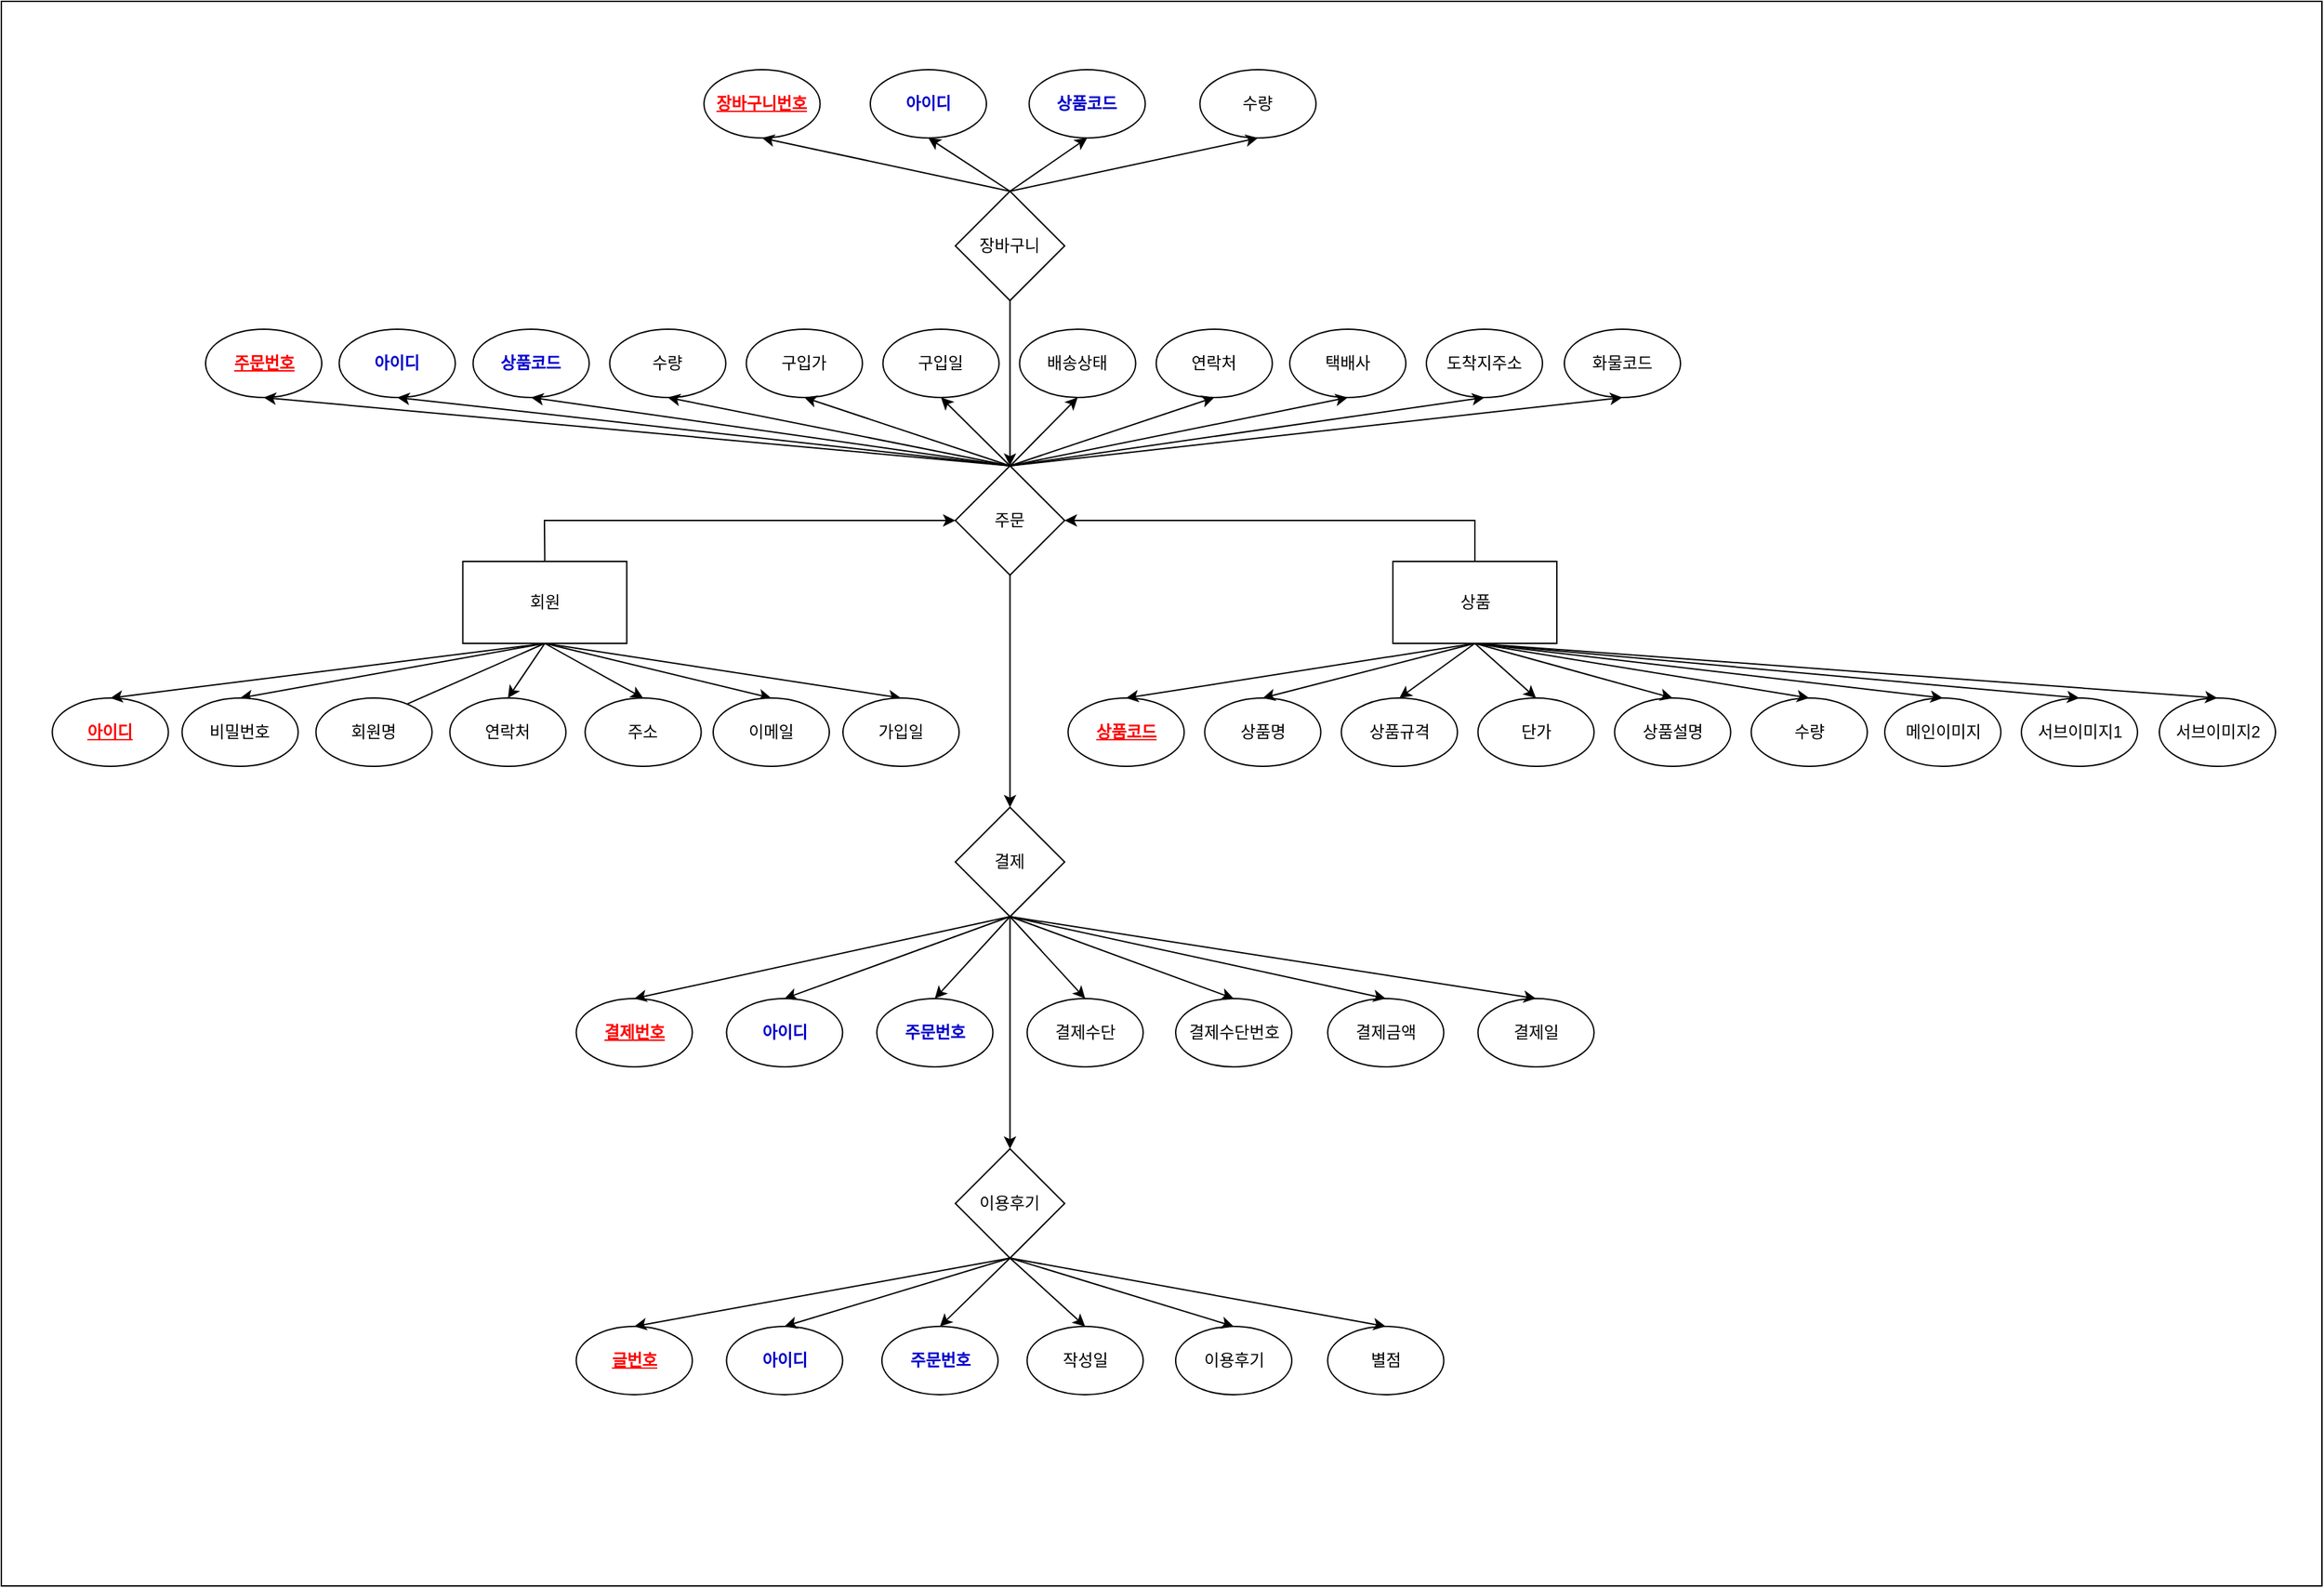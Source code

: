 <mxfile version="21.2.1" type="device">
  <diagram id="R2lEEEUBdFMjLlhIrx00" name="Page-1">
    <mxGraphModel dx="4972" dy="2070" grid="1" gridSize="10" guides="1" tooltips="1" connect="1" arrows="1" fold="1" page="1" pageScale="1" pageWidth="827" pageHeight="1169" math="0" shadow="0" extFonts="Permanent Marker^https://fonts.googleapis.com/css?family=Permanent+Marker">
      <root>
        <mxCell id="0" />
        <mxCell id="1" parent="0" />
        <mxCell id="iOWlkPq021gYp3NVPlS9-67" value="" style="rounded=0;whiteSpace=wrap;html=1;" parent="1" vertex="1">
          <mxGeometry x="-400" y="1100" width="1698.5" height="1160" as="geometry" />
        </mxCell>
        <mxCell id="XphJCOflSkRBKjnm-n3k-27" value="주문" style="rhombus;whiteSpace=wrap;html=1;" parent="1" vertex="1">
          <mxGeometry x="298.25" y="1440" width="80" height="80" as="geometry" />
        </mxCell>
        <mxCell id="XphJCOflSkRBKjnm-n3k-28" value="회원" style="rounded=0;whiteSpace=wrap;html=1;" parent="1" vertex="1">
          <mxGeometry x="-62.25" y="1510" width="120" height="60" as="geometry" />
        </mxCell>
        <mxCell id="XphJCOflSkRBKjnm-n3k-29" value="상품" style="rounded=0;whiteSpace=wrap;html=1;" parent="1" vertex="1">
          <mxGeometry x="618.5" y="1510" width="120" height="60" as="geometry" />
        </mxCell>
        <mxCell id="XphJCOflSkRBKjnm-n3k-30" value="" style="endArrow=classic;html=1;rounded=0;exitX=0.5;exitY=0;exitDx=0;exitDy=0;entryX=0;entryY=0.5;entryDx=0;entryDy=0;" parent="1" source="XphJCOflSkRBKjnm-n3k-28" target="XphJCOflSkRBKjnm-n3k-27" edge="1">
          <mxGeometry width="50" height="50" relative="1" as="geometry">
            <mxPoint x="313.25" y="1720" as="sourcePoint" />
            <mxPoint x="363.25" y="1670" as="targetPoint" />
            <Array as="points">
              <mxPoint x="-2.5" y="1480" />
            </Array>
          </mxGeometry>
        </mxCell>
        <mxCell id="XphJCOflSkRBKjnm-n3k-33" value="" style="endArrow=classic;html=1;rounded=0;exitX=0.5;exitY=0;exitDx=0;exitDy=0;" parent="1" source="XphJCOflSkRBKjnm-n3k-29" target="XphJCOflSkRBKjnm-n3k-27" edge="1">
          <mxGeometry width="50" height="50" relative="1" as="geometry">
            <mxPoint x="313.25" y="1720" as="sourcePoint" />
            <mxPoint x="363.25" y="1670" as="targetPoint" />
            <Array as="points">
              <mxPoint x="678.5" y="1480" />
            </Array>
          </mxGeometry>
        </mxCell>
        <mxCell id="XphJCOflSkRBKjnm-n3k-34" value="아이디" style="ellipse;whiteSpace=wrap;html=1;fontColor=#FF0000;fontStyle=5" parent="1" vertex="1">
          <mxGeometry x="-362.75" y="1610" width="85" height="50" as="geometry" />
        </mxCell>
        <mxCell id="XphJCOflSkRBKjnm-n3k-37" value="연락처" style="ellipse;whiteSpace=wrap;html=1;" parent="1" vertex="1">
          <mxGeometry x="-71.75" y="1610" width="85" height="50" as="geometry" />
        </mxCell>
        <mxCell id="XphJCOflSkRBKjnm-n3k-38" value="주소" style="ellipse;whiteSpace=wrap;html=1;" parent="1" vertex="1">
          <mxGeometry x="27.25" y="1610" width="85" height="50" as="geometry" />
        </mxCell>
        <mxCell id="XphJCOflSkRBKjnm-n3k-39" value="" style="endArrow=classic;html=1;rounded=0;exitX=0.5;exitY=1;exitDx=0;exitDy=0;entryX=0.5;entryY=0;entryDx=0;entryDy=0;" parent="1" source="XphJCOflSkRBKjnm-n3k-28" target="XphJCOflSkRBKjnm-n3k-34" edge="1">
          <mxGeometry width="50" height="50" relative="1" as="geometry">
            <mxPoint x="138.25" y="1720" as="sourcePoint" />
            <mxPoint x="188.25" y="1670" as="targetPoint" />
          </mxGeometry>
        </mxCell>
        <mxCell id="XphJCOflSkRBKjnm-n3k-40" value="" style="endArrow=classic;html=1;rounded=0;exitX=0.5;exitY=1;exitDx=0;exitDy=0;entryX=0.5;entryY=0;entryDx=0;entryDy=0;" parent="1" source="XphJCOflSkRBKjnm-n3k-28" target="XphJCOflSkRBKjnm-n3k-35" edge="1">
          <mxGeometry width="50" height="50" relative="1" as="geometry">
            <mxPoint x="138.25" y="1720" as="sourcePoint" />
            <mxPoint x="188.25" y="1670" as="targetPoint" />
          </mxGeometry>
        </mxCell>
        <mxCell id="XphJCOflSkRBKjnm-n3k-41" value="" style="endArrow=classic;html=1;rounded=0;exitX=0.5;exitY=1;exitDx=0;exitDy=0;entryX=0.5;entryY=0;entryDx=0;entryDy=0;" parent="1" source="XphJCOflSkRBKjnm-n3k-28" edge="1">
          <mxGeometry width="50" height="50" relative="1" as="geometry">
            <mxPoint x="138.25" y="1720" as="sourcePoint" />
            <mxPoint x="-115.75" y="1620" as="targetPoint" />
          </mxGeometry>
        </mxCell>
        <mxCell id="XphJCOflSkRBKjnm-n3k-42" value="" style="endArrow=classic;html=1;rounded=0;exitX=0.5;exitY=1;exitDx=0;exitDy=0;entryX=0.5;entryY=0;entryDx=0;entryDy=0;" parent="1" source="XphJCOflSkRBKjnm-n3k-28" target="XphJCOflSkRBKjnm-n3k-37" edge="1">
          <mxGeometry width="50" height="50" relative="1" as="geometry">
            <mxPoint x="138.25" y="1720" as="sourcePoint" />
            <mxPoint x="188.25" y="1670" as="targetPoint" />
          </mxGeometry>
        </mxCell>
        <mxCell id="XphJCOflSkRBKjnm-n3k-43" value="" style="endArrow=classic;html=1;rounded=0;exitX=0.5;exitY=1;exitDx=0;exitDy=0;entryX=0.5;entryY=0;entryDx=0;entryDy=0;" parent="1" source="XphJCOflSkRBKjnm-n3k-28" target="XphJCOflSkRBKjnm-n3k-38" edge="1">
          <mxGeometry width="50" height="50" relative="1" as="geometry">
            <mxPoint x="138.25" y="1720" as="sourcePoint" />
            <mxPoint x="188.25" y="1670" as="targetPoint" />
          </mxGeometry>
        </mxCell>
        <mxCell id="XphJCOflSkRBKjnm-n3k-35" value="비밀번호" style="ellipse;whiteSpace=wrap;html=1;" parent="1" vertex="1">
          <mxGeometry x="-267.75" y="1610" width="85" height="50" as="geometry" />
        </mxCell>
        <mxCell id="XphJCOflSkRBKjnm-n3k-44" value="상품규격" style="ellipse;whiteSpace=wrap;html=1;" parent="1" vertex="1">
          <mxGeometry x="580.75" y="1610" width="85" height="50" as="geometry" />
        </mxCell>
        <mxCell id="XphJCOflSkRBKjnm-n3k-45" value="단가" style="ellipse;whiteSpace=wrap;html=1;" parent="1" vertex="1">
          <mxGeometry x="680.75" y="1610" width="85" height="50" as="geometry" />
        </mxCell>
        <mxCell id="XphJCOflSkRBKjnm-n3k-46" value="상품설명" style="ellipse;whiteSpace=wrap;html=1;" parent="1" vertex="1">
          <mxGeometry x="780.75" y="1610" width="85" height="50" as="geometry" />
        </mxCell>
        <mxCell id="XphJCOflSkRBKjnm-n3k-47" value="수량" style="ellipse;whiteSpace=wrap;html=1;" parent="1" vertex="1">
          <mxGeometry x="880.75" y="1610" width="85" height="50" as="geometry" />
        </mxCell>
        <mxCell id="XphJCOflSkRBKjnm-n3k-48" value="상품코드" style="ellipse;whiteSpace=wrap;html=1;fontColor=#FF0000;fontStyle=5" parent="1" vertex="1">
          <mxGeometry x="380.75" y="1610" width="85" height="50" as="geometry" />
        </mxCell>
        <mxCell id="XphJCOflSkRBKjnm-n3k-50" value="상품명" style="ellipse;whiteSpace=wrap;html=1;" parent="1" vertex="1">
          <mxGeometry x="480.75" y="1610" width="85" height="50" as="geometry" />
        </mxCell>
        <mxCell id="XphJCOflSkRBKjnm-n3k-51" value="" style="endArrow=classic;html=1;rounded=0;exitX=0.5;exitY=1;exitDx=0;exitDy=0;entryX=0.5;entryY=0;entryDx=0;entryDy=0;" parent="1" source="XphJCOflSkRBKjnm-n3k-29" target="XphJCOflSkRBKjnm-n3k-48" edge="1">
          <mxGeometry width="50" height="50" relative="1" as="geometry">
            <mxPoint x="433.25" y="1720" as="sourcePoint" />
            <mxPoint x="483.25" y="1670" as="targetPoint" />
          </mxGeometry>
        </mxCell>
        <mxCell id="XphJCOflSkRBKjnm-n3k-52" value="" style="endArrow=classic;html=1;rounded=0;exitX=0.5;exitY=1;exitDx=0;exitDy=0;entryX=0.5;entryY=0;entryDx=0;entryDy=0;" parent="1" source="XphJCOflSkRBKjnm-n3k-29" target="XphJCOflSkRBKjnm-n3k-50" edge="1">
          <mxGeometry width="50" height="50" relative="1" as="geometry">
            <mxPoint x="433.25" y="1720" as="sourcePoint" />
            <mxPoint x="483.25" y="1670" as="targetPoint" />
          </mxGeometry>
        </mxCell>
        <mxCell id="XphJCOflSkRBKjnm-n3k-53" value="" style="endArrow=classic;html=1;rounded=0;exitX=0.5;exitY=1;exitDx=0;exitDy=0;entryX=0.5;entryY=0;entryDx=0;entryDy=0;" parent="1" source="XphJCOflSkRBKjnm-n3k-29" target="XphJCOflSkRBKjnm-n3k-44" edge="1">
          <mxGeometry width="50" height="50" relative="1" as="geometry">
            <mxPoint x="433.25" y="1720" as="sourcePoint" />
            <mxPoint x="483.25" y="1670" as="targetPoint" />
          </mxGeometry>
        </mxCell>
        <mxCell id="XphJCOflSkRBKjnm-n3k-54" value="" style="endArrow=classic;html=1;rounded=0;exitX=0.5;exitY=1;exitDx=0;exitDy=0;entryX=0.5;entryY=0;entryDx=0;entryDy=0;" parent="1" source="XphJCOflSkRBKjnm-n3k-29" target="XphJCOflSkRBKjnm-n3k-45" edge="1">
          <mxGeometry width="50" height="50" relative="1" as="geometry">
            <mxPoint x="433.25" y="1720" as="sourcePoint" />
            <mxPoint x="483.25" y="1670" as="targetPoint" />
          </mxGeometry>
        </mxCell>
        <mxCell id="XphJCOflSkRBKjnm-n3k-55" value="" style="endArrow=classic;html=1;rounded=0;exitX=0.5;exitY=1;exitDx=0;exitDy=0;entryX=0.5;entryY=0;entryDx=0;entryDy=0;" parent="1" source="XphJCOflSkRBKjnm-n3k-29" target="XphJCOflSkRBKjnm-n3k-46" edge="1">
          <mxGeometry width="50" height="50" relative="1" as="geometry">
            <mxPoint x="433.25" y="1720" as="sourcePoint" />
            <mxPoint x="483.25" y="1670" as="targetPoint" />
          </mxGeometry>
        </mxCell>
        <mxCell id="XphJCOflSkRBKjnm-n3k-56" value="" style="endArrow=classic;html=1;rounded=0;exitX=0.5;exitY=1;exitDx=0;exitDy=0;entryX=0.5;entryY=0;entryDx=0;entryDy=0;" parent="1" source="XphJCOflSkRBKjnm-n3k-29" target="XphJCOflSkRBKjnm-n3k-47" edge="1">
          <mxGeometry width="50" height="50" relative="1" as="geometry">
            <mxPoint x="433.25" y="1720" as="sourcePoint" />
            <mxPoint x="483.25" y="1670" as="targetPoint" />
          </mxGeometry>
        </mxCell>
        <mxCell id="XphJCOflSkRBKjnm-n3k-111" value="" style="endArrow=classic;html=1;rounded=0;exitX=0.5;exitY=1;exitDx=0;exitDy=0;entryX=0.5;entryY=0;entryDx=0;entryDy=0;" parent="1" source="XphJCOflSkRBKjnm-n3k-27" target="XphJCOflSkRBKjnm-n3k-112" edge="1">
          <mxGeometry width="50" height="50" relative="1" as="geometry">
            <mxPoint x="391.25" y="1590" as="sourcePoint" />
            <mxPoint x="338.25" y="1790" as="targetPoint" />
          </mxGeometry>
        </mxCell>
        <mxCell id="XphJCOflSkRBKjnm-n3k-112" value="결제" style="rhombus;whiteSpace=wrap;html=1;" parent="1" vertex="1">
          <mxGeometry x="298.25" y="1690" width="80" height="80" as="geometry" />
        </mxCell>
        <mxCell id="XphJCOflSkRBKjnm-n3k-113" value="결제번호" style="ellipse;whiteSpace=wrap;html=1;fontColor=#FF0000;fontStyle=5" parent="1" vertex="1">
          <mxGeometry x="20.75" y="1830" width="85" height="50" as="geometry" />
        </mxCell>
        <mxCell id="XphJCOflSkRBKjnm-n3k-114" value="아이디" style="ellipse;whiteSpace=wrap;html=1;fontColor=#0000CC;fontStyle=1" parent="1" vertex="1">
          <mxGeometry x="130.75" y="1830" width="85" height="50" as="geometry" />
        </mxCell>
        <mxCell id="XphJCOflSkRBKjnm-n3k-115" value="주문번호" style="ellipse;whiteSpace=wrap;html=1;fontColor=#0000CC;fontStyle=1" parent="1" vertex="1">
          <mxGeometry x="240.75" y="1830" width="85" height="50" as="geometry" />
        </mxCell>
        <mxCell id="XphJCOflSkRBKjnm-n3k-116" value="결제수단" style="ellipse;whiteSpace=wrap;html=1;fontColor=#000000;" parent="1" vertex="1">
          <mxGeometry x="350.75" y="1830" width="85" height="50" as="geometry" />
        </mxCell>
        <mxCell id="XphJCOflSkRBKjnm-n3k-117" value="결제수단번호" style="ellipse;whiteSpace=wrap;html=1;fontColor=#000000;" parent="1" vertex="1">
          <mxGeometry x="459.5" y="1830" width="85" height="50" as="geometry" />
        </mxCell>
        <mxCell id="XphJCOflSkRBKjnm-n3k-118" value="결제금액" style="ellipse;whiteSpace=wrap;html=1;" parent="1" vertex="1">
          <mxGeometry x="570.75" y="1830" width="85" height="50" as="geometry" />
        </mxCell>
        <mxCell id="XphJCOflSkRBKjnm-n3k-119" value="" style="endArrow=classic;html=1;rounded=0;exitX=0.5;exitY=1;exitDx=0;exitDy=0;entryX=0.5;entryY=0;entryDx=0;entryDy=0;" parent="1" source="XphJCOflSkRBKjnm-n3k-112" target="XphJCOflSkRBKjnm-n3k-113" edge="1">
          <mxGeometry width="50" height="50" relative="1" as="geometry">
            <mxPoint x="298.5" y="1860" as="sourcePoint" />
            <mxPoint x="348.5" y="1810" as="targetPoint" />
          </mxGeometry>
        </mxCell>
        <mxCell id="XphJCOflSkRBKjnm-n3k-120" value="" style="endArrow=classic;html=1;rounded=0;exitX=0.5;exitY=1;exitDx=0;exitDy=0;entryX=0.5;entryY=0;entryDx=0;entryDy=0;" parent="1" source="XphJCOflSkRBKjnm-n3k-112" target="XphJCOflSkRBKjnm-n3k-114" edge="1">
          <mxGeometry width="50" height="50" relative="1" as="geometry">
            <mxPoint x="298.5" y="1860" as="sourcePoint" />
            <mxPoint x="348.5" y="1810" as="targetPoint" />
          </mxGeometry>
        </mxCell>
        <mxCell id="XphJCOflSkRBKjnm-n3k-121" value="" style="endArrow=classic;html=1;rounded=0;exitX=0.5;exitY=1;exitDx=0;exitDy=0;entryX=0.5;entryY=0;entryDx=0;entryDy=0;" parent="1" source="XphJCOflSkRBKjnm-n3k-112" target="XphJCOflSkRBKjnm-n3k-115" edge="1">
          <mxGeometry width="50" height="50" relative="1" as="geometry">
            <mxPoint x="298.5" y="1860" as="sourcePoint" />
            <mxPoint x="348.5" y="1810" as="targetPoint" />
          </mxGeometry>
        </mxCell>
        <mxCell id="XphJCOflSkRBKjnm-n3k-122" value="" style="endArrow=classic;html=1;rounded=0;exitX=0.5;exitY=1;exitDx=0;exitDy=0;entryX=0.5;entryY=0;entryDx=0;entryDy=0;" parent="1" source="XphJCOflSkRBKjnm-n3k-112" target="XphJCOflSkRBKjnm-n3k-116" edge="1">
          <mxGeometry width="50" height="50" relative="1" as="geometry">
            <mxPoint x="298.5" y="1860" as="sourcePoint" />
            <mxPoint x="348.5" y="1810" as="targetPoint" />
          </mxGeometry>
        </mxCell>
        <mxCell id="XphJCOflSkRBKjnm-n3k-123" value="" style="endArrow=classic;html=1;rounded=0;exitX=0.5;exitY=1;exitDx=0;exitDy=0;entryX=0.5;entryY=0;entryDx=0;entryDy=0;" parent="1" source="XphJCOflSkRBKjnm-n3k-112" target="XphJCOflSkRBKjnm-n3k-117" edge="1">
          <mxGeometry width="50" height="50" relative="1" as="geometry">
            <mxPoint x="298.5" y="1860" as="sourcePoint" />
            <mxPoint x="348.5" y="1810" as="targetPoint" />
          </mxGeometry>
        </mxCell>
        <mxCell id="XphJCOflSkRBKjnm-n3k-124" value="" style="endArrow=classic;html=1;rounded=0;exitX=0.5;exitY=1;exitDx=0;exitDy=0;entryX=0.5;entryY=0;entryDx=0;entryDy=0;" parent="1" source="XphJCOflSkRBKjnm-n3k-112" target="XphJCOflSkRBKjnm-n3k-118" edge="1">
          <mxGeometry width="50" height="50" relative="1" as="geometry">
            <mxPoint x="298.5" y="1860" as="sourcePoint" />
            <mxPoint x="348.5" y="1810" as="targetPoint" />
          </mxGeometry>
        </mxCell>
        <mxCell id="XphJCOflSkRBKjnm-n3k-125" value="이용후기" style="rhombus;whiteSpace=wrap;html=1;" parent="1" vertex="1">
          <mxGeometry x="298.25" y="1940" width="80" height="80" as="geometry" />
        </mxCell>
        <mxCell id="XphJCOflSkRBKjnm-n3k-126" value="글번호" style="ellipse;whiteSpace=wrap;html=1;fontColor=#FF0000;fontStyle=5" parent="1" vertex="1">
          <mxGeometry x="20.75" y="2070" width="85" height="50" as="geometry" />
        </mxCell>
        <mxCell id="XphJCOflSkRBKjnm-n3k-127" value="아이디" style="ellipse;whiteSpace=wrap;html=1;fontColor=#0000CC;fontStyle=1" parent="1" vertex="1">
          <mxGeometry x="130.75" y="2070" width="85" height="50" as="geometry" />
        </mxCell>
        <mxCell id="XphJCOflSkRBKjnm-n3k-129" value="작성일" style="ellipse;whiteSpace=wrap;html=1;" parent="1" vertex="1">
          <mxGeometry x="350.75" y="2070" width="85" height="50" as="geometry" />
        </mxCell>
        <mxCell id="XphJCOflSkRBKjnm-n3k-130" value="이용후기" style="ellipse;whiteSpace=wrap;html=1;" parent="1" vertex="1">
          <mxGeometry x="459.5" y="2070" width="85" height="50" as="geometry" />
        </mxCell>
        <mxCell id="XphJCOflSkRBKjnm-n3k-131" value="별점" style="ellipse;whiteSpace=wrap;html=1;" parent="1" vertex="1">
          <mxGeometry x="570.75" y="2070" width="85" height="50" as="geometry" />
        </mxCell>
        <mxCell id="XphJCOflSkRBKjnm-n3k-132" value="" style="endArrow=classic;html=1;rounded=0;exitX=0.5;exitY=1;exitDx=0;exitDy=0;entryX=0.5;entryY=0;entryDx=0;entryDy=0;" parent="1" source="XphJCOflSkRBKjnm-n3k-125" target="XphJCOflSkRBKjnm-n3k-126" edge="1">
          <mxGeometry width="50" height="50" relative="1" as="geometry">
            <mxPoint x="298.5" y="2100" as="sourcePoint" />
            <mxPoint x="348.5" y="2050" as="targetPoint" />
          </mxGeometry>
        </mxCell>
        <mxCell id="XphJCOflSkRBKjnm-n3k-133" value="" style="endArrow=classic;html=1;rounded=0;exitX=0.5;exitY=1;exitDx=0;exitDy=0;entryX=0.5;entryY=0;entryDx=0;entryDy=0;" parent="1" source="XphJCOflSkRBKjnm-n3k-125" target="XphJCOflSkRBKjnm-n3k-127" edge="1">
          <mxGeometry width="50" height="50" relative="1" as="geometry">
            <mxPoint x="298.5" y="2100" as="sourcePoint" />
            <mxPoint x="348.5" y="2050" as="targetPoint" />
          </mxGeometry>
        </mxCell>
        <mxCell id="XphJCOflSkRBKjnm-n3k-134" value="" style="endArrow=classic;html=1;rounded=0;exitX=0.5;exitY=1;exitDx=0;exitDy=0;entryX=0.5;entryY=0;entryDx=0;entryDy=0;" parent="1" source="XphJCOflSkRBKjnm-n3k-125" target="iOWlkPq021gYp3NVPlS9-66" edge="1">
          <mxGeometry width="50" height="50" relative="1" as="geometry">
            <mxPoint x="298.5" y="2100" as="sourcePoint" />
            <mxPoint x="228.5" y="2070" as="targetPoint" />
          </mxGeometry>
        </mxCell>
        <mxCell id="XphJCOflSkRBKjnm-n3k-135" value="" style="endArrow=classic;html=1;rounded=0;exitX=0.5;exitY=1;exitDx=0;exitDy=0;entryX=0.5;entryY=0;entryDx=0;entryDy=0;" parent="1" source="XphJCOflSkRBKjnm-n3k-125" target="XphJCOflSkRBKjnm-n3k-129" edge="1">
          <mxGeometry width="50" height="50" relative="1" as="geometry">
            <mxPoint x="298.5" y="2100" as="sourcePoint" />
            <mxPoint x="348.5" y="2050" as="targetPoint" />
          </mxGeometry>
        </mxCell>
        <mxCell id="XphJCOflSkRBKjnm-n3k-136" value="" style="endArrow=classic;html=1;rounded=0;exitX=0.5;exitY=1;exitDx=0;exitDy=0;entryX=0.5;entryY=0;entryDx=0;entryDy=0;" parent="1" source="XphJCOflSkRBKjnm-n3k-125" target="XphJCOflSkRBKjnm-n3k-130" edge="1">
          <mxGeometry width="50" height="50" relative="1" as="geometry">
            <mxPoint x="298.5" y="2100" as="sourcePoint" />
            <mxPoint x="348.5" y="2050" as="targetPoint" />
          </mxGeometry>
        </mxCell>
        <mxCell id="XphJCOflSkRBKjnm-n3k-137" value="" style="endArrow=classic;html=1;rounded=0;exitX=0.5;exitY=1;exitDx=0;exitDy=0;entryX=0.5;entryY=0;entryDx=0;entryDy=0;" parent="1" source="XphJCOflSkRBKjnm-n3k-125" target="XphJCOflSkRBKjnm-n3k-131" edge="1">
          <mxGeometry width="50" height="50" relative="1" as="geometry">
            <mxPoint x="298.5" y="2100" as="sourcePoint" />
            <mxPoint x="348.5" y="2050" as="targetPoint" />
          </mxGeometry>
        </mxCell>
        <mxCell id="XphJCOflSkRBKjnm-n3k-138" value="" style="endArrow=classic;html=1;rounded=0;exitX=0.5;exitY=1;exitDx=0;exitDy=0;entryX=0.5;entryY=0;entryDx=0;entryDy=0;" parent="1" source="XphJCOflSkRBKjnm-n3k-112" target="XphJCOflSkRBKjnm-n3k-125" edge="1">
          <mxGeometry width="50" height="50" relative="1" as="geometry">
            <mxPoint x="298.5" y="1860" as="sourcePoint" />
            <mxPoint x="348.5" y="1810" as="targetPoint" />
          </mxGeometry>
        </mxCell>
        <mxCell id="XphJCOflSkRBKjnm-n3k-142" value="" style="endArrow=classic;html=1;rounded=0;exitX=0.5;exitY=1;exitDx=0;exitDy=0;entryX=0.5;entryY=0;entryDx=0;entryDy=0;" parent="1" source="XphJCOflSkRBKjnm-n3k-28" target="iOWlkPq021gYp3NVPlS9-32" edge="1">
          <mxGeometry width="50" height="50" relative="1" as="geometry">
            <mxPoint x="138.25" y="1720" as="sourcePoint" />
            <mxPoint x="175.25" y="1620" as="targetPoint" />
          </mxGeometry>
        </mxCell>
        <mxCell id="XphJCOflSkRBKjnm-n3k-144" value="" style="endArrow=classic;html=1;rounded=0;exitX=0.5;exitY=1;exitDx=0;exitDy=0;entryX=0.5;entryY=0;entryDx=0;entryDy=0;" parent="1" source="XphJCOflSkRBKjnm-n3k-28" target="iOWlkPq021gYp3NVPlS9-33" edge="1">
          <mxGeometry width="50" height="50" relative="1" as="geometry">
            <mxPoint x="138.25" y="1720" as="sourcePoint" />
            <mxPoint x="275.25" y="1620" as="targetPoint" />
          </mxGeometry>
        </mxCell>
        <mxCell id="iOWlkPq021gYp3NVPlS9-7" value="장바구니" style="rhombus;whiteSpace=wrap;html=1;" parent="1" vertex="1">
          <mxGeometry x="298.25" y="1239" width="80" height="80" as="geometry" />
        </mxCell>
        <mxCell id="iOWlkPq021gYp3NVPlS9-8" value="장바구니번호" style="ellipse;whiteSpace=wrap;html=1;fontStyle=5;fontColor=#FF0000;" parent="1" vertex="1">
          <mxGeometry x="114.25" y="1150" width="85" height="50" as="geometry" />
        </mxCell>
        <mxCell id="iOWlkPq021gYp3NVPlS9-9" value="아이디" style="ellipse;whiteSpace=wrap;html=1;fontStyle=1;fontColor=#0000CC;" parent="1" vertex="1">
          <mxGeometry x="236" y="1150" width="85" height="50" as="geometry" />
        </mxCell>
        <mxCell id="iOWlkPq021gYp3NVPlS9-10" value="상품코드" style="ellipse;whiteSpace=wrap;html=1;fontStyle=1;fontColor=#0000CC;" parent="1" vertex="1">
          <mxGeometry x="352.25" y="1150" width="85" height="50" as="geometry" />
        </mxCell>
        <mxCell id="iOWlkPq021gYp3NVPlS9-11" value="수량" style="ellipse;whiteSpace=wrap;html=1;" parent="1" vertex="1">
          <mxGeometry x="477.25" y="1150" width="85" height="50" as="geometry" />
        </mxCell>
        <mxCell id="iOWlkPq021gYp3NVPlS9-14" value="" style="endArrow=classic;html=1;rounded=0;exitX=0.5;exitY=0;exitDx=0;exitDy=0;entryX=0.5;entryY=1;entryDx=0;entryDy=0;" parent="1" source="iOWlkPq021gYp3NVPlS9-7" target="iOWlkPq021gYp3NVPlS9-8" edge="1">
          <mxGeometry width="50" height="50" relative="1" as="geometry">
            <mxPoint x="313.25" y="1450" as="sourcePoint" />
            <mxPoint x="138.25" y="1240" as="targetPoint" />
          </mxGeometry>
        </mxCell>
        <mxCell id="iOWlkPq021gYp3NVPlS9-15" value="" style="endArrow=classic;html=1;rounded=0;exitX=0.5;exitY=0;exitDx=0;exitDy=0;entryX=0.5;entryY=1;entryDx=0;entryDy=0;" parent="1" source="iOWlkPq021gYp3NVPlS9-7" target="iOWlkPq021gYp3NVPlS9-9" edge="1">
          <mxGeometry width="50" height="50" relative="1" as="geometry">
            <mxPoint x="313.25" y="1450" as="sourcePoint" />
            <mxPoint x="138.25" y="1240" as="targetPoint" />
          </mxGeometry>
        </mxCell>
        <mxCell id="iOWlkPq021gYp3NVPlS9-16" value="" style="endArrow=classic;html=1;rounded=0;exitX=0.5;exitY=0;exitDx=0;exitDy=0;entryX=0.5;entryY=1;entryDx=0;entryDy=0;" parent="1" source="iOWlkPq021gYp3NVPlS9-7" target="iOWlkPq021gYp3NVPlS9-10" edge="1">
          <mxGeometry width="50" height="50" relative="1" as="geometry">
            <mxPoint x="313.25" y="1450" as="sourcePoint" />
            <mxPoint x="138.25" y="1240" as="targetPoint" />
          </mxGeometry>
        </mxCell>
        <mxCell id="iOWlkPq021gYp3NVPlS9-17" value="" style="endArrow=classic;html=1;rounded=0;exitX=0.5;exitY=0;exitDx=0;exitDy=0;entryX=0.5;entryY=1;entryDx=0;entryDy=0;" parent="1" source="iOWlkPq021gYp3NVPlS9-7" target="iOWlkPq021gYp3NVPlS9-11" edge="1">
          <mxGeometry width="50" height="50" relative="1" as="geometry">
            <mxPoint x="313.25" y="1450" as="sourcePoint" />
            <mxPoint x="138.25" y="1240" as="targetPoint" />
          </mxGeometry>
        </mxCell>
        <mxCell id="iOWlkPq021gYp3NVPlS9-18" value="" style="endArrow=classic;html=1;rounded=0;exitX=0.5;exitY=1;exitDx=0;exitDy=0;entryX=0.5;entryY=0;entryDx=0;entryDy=0;" parent="1" source="iOWlkPq021gYp3NVPlS9-7" target="XphJCOflSkRBKjnm-n3k-27" edge="1">
          <mxGeometry width="50" height="50" relative="1" as="geometry">
            <mxPoint x="313.25" y="1420" as="sourcePoint" />
            <mxPoint x="138.25" y="1210" as="targetPoint" />
          </mxGeometry>
        </mxCell>
        <mxCell id="iOWlkPq021gYp3NVPlS9-31" value="회원명" style="ellipse;whiteSpace=wrap;html=1;" parent="1" vertex="1">
          <mxGeometry x="-169.75" y="1610" width="85" height="50" as="geometry" />
        </mxCell>
        <mxCell id="iOWlkPq021gYp3NVPlS9-32" value="이메일" style="ellipse;whiteSpace=wrap;html=1;" parent="1" vertex="1">
          <mxGeometry x="121" y="1610" width="85" height="50" as="geometry" />
        </mxCell>
        <mxCell id="iOWlkPq021gYp3NVPlS9-33" value="가입일" style="ellipse;whiteSpace=wrap;html=1;" parent="1" vertex="1">
          <mxGeometry x="216" y="1610" width="85" height="50" as="geometry" />
        </mxCell>
        <mxCell id="iOWlkPq021gYp3NVPlS9-34" value="메인이미지" style="ellipse;whiteSpace=wrap;html=1;" parent="1" vertex="1">
          <mxGeometry x="978.5" y="1610" width="85" height="50" as="geometry" />
        </mxCell>
        <mxCell id="iOWlkPq021gYp3NVPlS9-35" value="서브이미지1" style="ellipse;whiteSpace=wrap;html=1;" parent="1" vertex="1">
          <mxGeometry x="1078.5" y="1610" width="85" height="50" as="geometry" />
        </mxCell>
        <mxCell id="iOWlkPq021gYp3NVPlS9-36" value="서브이미지2" style="ellipse;whiteSpace=wrap;html=1;" parent="1" vertex="1">
          <mxGeometry x="1179.5" y="1610" width="85" height="50" as="geometry" />
        </mxCell>
        <mxCell id="iOWlkPq021gYp3NVPlS9-37" value="" style="endArrow=classic;html=1;rounded=0;exitX=0.5;exitY=1;exitDx=0;exitDy=0;entryX=0.5;entryY=0;entryDx=0;entryDy=0;" parent="1" source="XphJCOflSkRBKjnm-n3k-29" target="iOWlkPq021gYp3NVPlS9-34" edge="1">
          <mxGeometry width="50" height="50" relative="1" as="geometry">
            <mxPoint x="433.25" y="1720" as="sourcePoint" />
            <mxPoint x="483.25" y="1670" as="targetPoint" />
          </mxGeometry>
        </mxCell>
        <mxCell id="iOWlkPq021gYp3NVPlS9-38" value="" style="endArrow=classic;html=1;rounded=0;exitX=0.5;exitY=1;exitDx=0;exitDy=0;entryX=0.5;entryY=0;entryDx=0;entryDy=0;" parent="1" source="XphJCOflSkRBKjnm-n3k-29" target="iOWlkPq021gYp3NVPlS9-35" edge="1">
          <mxGeometry width="50" height="50" relative="1" as="geometry">
            <mxPoint x="433.25" y="1720" as="sourcePoint" />
            <mxPoint x="483.25" y="1670" as="targetPoint" />
          </mxGeometry>
        </mxCell>
        <mxCell id="iOWlkPq021gYp3NVPlS9-39" value="" style="endArrow=classic;html=1;rounded=0;exitX=0.5;exitY=1;exitDx=0;exitDy=0;entryX=0.5;entryY=0;entryDx=0;entryDy=0;" parent="1" source="XphJCOflSkRBKjnm-n3k-29" target="iOWlkPq021gYp3NVPlS9-36" edge="1">
          <mxGeometry width="50" height="50" relative="1" as="geometry">
            <mxPoint x="433.25" y="1720" as="sourcePoint" />
            <mxPoint x="483.25" y="1670" as="targetPoint" />
          </mxGeometry>
        </mxCell>
        <mxCell id="iOWlkPq021gYp3NVPlS9-40" value="주문번호" style="ellipse;whiteSpace=wrap;html=1;fontColor=#FF0000;fontStyle=5" parent="1" vertex="1">
          <mxGeometry x="-250.5" y="1340" width="85" height="50" as="geometry" />
        </mxCell>
        <mxCell id="iOWlkPq021gYp3NVPlS9-41" value="아이디" style="ellipse;whiteSpace=wrap;html=1;fontColor=#0000CC;fontStyle=1" parent="1" vertex="1">
          <mxGeometry x="-152.75" y="1340" width="85" height="50" as="geometry" />
        </mxCell>
        <mxCell id="iOWlkPq021gYp3NVPlS9-42" value="상품코드" style="ellipse;whiteSpace=wrap;html=1;fontColor=#0000CC;fontStyle=1" parent="1" vertex="1">
          <mxGeometry x="-54.75" y="1340" width="85" height="50" as="geometry" />
        </mxCell>
        <mxCell id="iOWlkPq021gYp3NVPlS9-43" value="수량" style="ellipse;whiteSpace=wrap;html=1;" parent="1" vertex="1">
          <mxGeometry x="45.25" y="1340" width="85" height="50" as="geometry" />
        </mxCell>
        <mxCell id="iOWlkPq021gYp3NVPlS9-44" value="구입가" style="ellipse;whiteSpace=wrap;html=1;" parent="1" vertex="1">
          <mxGeometry x="145.25" y="1340" width="85" height="50" as="geometry" />
        </mxCell>
        <mxCell id="iOWlkPq021gYp3NVPlS9-45" value="구입일" style="ellipse;whiteSpace=wrap;html=1;" parent="1" vertex="1">
          <mxGeometry x="245.25" y="1340" width="85" height="50" as="geometry" />
        </mxCell>
        <mxCell id="iOWlkPq021gYp3NVPlS9-46" value="배송상태" style="ellipse;whiteSpace=wrap;html=1;" parent="1" vertex="1">
          <mxGeometry x="345.25" y="1340" width="85" height="50" as="geometry" />
        </mxCell>
        <mxCell id="iOWlkPq021gYp3NVPlS9-47" value="연락처" style="ellipse;whiteSpace=wrap;html=1;" parent="1" vertex="1">
          <mxGeometry x="445.25" y="1340" width="85" height="50" as="geometry" />
        </mxCell>
        <mxCell id="iOWlkPq021gYp3NVPlS9-48" value="택배사" style="ellipse;whiteSpace=wrap;html=1;" parent="1" vertex="1">
          <mxGeometry x="543" y="1340" width="85" height="50" as="geometry" />
        </mxCell>
        <mxCell id="iOWlkPq021gYp3NVPlS9-49" value="도착지주소" style="ellipse;whiteSpace=wrap;html=1;" parent="1" vertex="1">
          <mxGeometry x="643" y="1340" width="85" height="50" as="geometry" />
        </mxCell>
        <mxCell id="iOWlkPq021gYp3NVPlS9-50" value="화물코드" style="ellipse;whiteSpace=wrap;html=1;" parent="1" vertex="1">
          <mxGeometry x="744" y="1340" width="85" height="50" as="geometry" />
        </mxCell>
        <mxCell id="iOWlkPq021gYp3NVPlS9-53" value="" style="endArrow=classic;html=1;rounded=0;exitX=0.5;exitY=0;exitDx=0;exitDy=0;entryX=0.5;entryY=1;entryDx=0;entryDy=0;" parent="1" source="XphJCOflSkRBKjnm-n3k-27" target="iOWlkPq021gYp3NVPlS9-40" edge="1">
          <mxGeometry width="50" height="50" relative="1" as="geometry">
            <mxPoint x="391.25" y="1590" as="sourcePoint" />
            <mxPoint x="338.25" y="1790" as="targetPoint" />
          </mxGeometry>
        </mxCell>
        <mxCell id="iOWlkPq021gYp3NVPlS9-54" value="" style="endArrow=classic;html=1;rounded=0;entryX=0.5;entryY=1;entryDx=0;entryDy=0;" parent="1" target="iOWlkPq021gYp3NVPlS9-41" edge="1">
          <mxGeometry width="50" height="50" relative="1" as="geometry">
            <mxPoint x="338.5" y="1440" as="sourcePoint" />
            <mxPoint x="338.25" y="1790" as="targetPoint" />
          </mxGeometry>
        </mxCell>
        <mxCell id="iOWlkPq021gYp3NVPlS9-55" value="" style="endArrow=classic;html=1;rounded=0;exitX=0.5;exitY=0;exitDx=0;exitDy=0;entryX=0.5;entryY=1;entryDx=0;entryDy=0;" parent="1" source="XphJCOflSkRBKjnm-n3k-27" target="iOWlkPq021gYp3NVPlS9-42" edge="1">
          <mxGeometry width="50" height="50" relative="1" as="geometry">
            <mxPoint x="391.25" y="1590" as="sourcePoint" />
            <mxPoint x="338.25" y="1790" as="targetPoint" />
          </mxGeometry>
        </mxCell>
        <mxCell id="iOWlkPq021gYp3NVPlS9-56" value="" style="endArrow=classic;html=1;rounded=0;exitX=0.5;exitY=0;exitDx=0;exitDy=0;entryX=0.5;entryY=1;entryDx=0;entryDy=0;" parent="1" source="XphJCOflSkRBKjnm-n3k-27" target="iOWlkPq021gYp3NVPlS9-43" edge="1">
          <mxGeometry width="50" height="50" relative="1" as="geometry">
            <mxPoint x="391.25" y="1590" as="sourcePoint" />
            <mxPoint x="58.5" y="1230" as="targetPoint" />
          </mxGeometry>
        </mxCell>
        <mxCell id="iOWlkPq021gYp3NVPlS9-57" value="" style="endArrow=classic;html=1;rounded=0;exitX=0.5;exitY=0;exitDx=0;exitDy=0;entryX=0.5;entryY=1;entryDx=0;entryDy=0;" parent="1" source="XphJCOflSkRBKjnm-n3k-27" target="iOWlkPq021gYp3NVPlS9-44" edge="1">
          <mxGeometry width="50" height="50" relative="1" as="geometry">
            <mxPoint x="391.25" y="1590" as="sourcePoint" />
            <mxPoint x="338.25" y="1790" as="targetPoint" />
          </mxGeometry>
        </mxCell>
        <mxCell id="iOWlkPq021gYp3NVPlS9-58" value="" style="endArrow=classic;html=1;rounded=0;exitX=0.5;exitY=0;exitDx=0;exitDy=0;entryX=0.5;entryY=1;entryDx=0;entryDy=0;" parent="1" source="XphJCOflSkRBKjnm-n3k-27" target="iOWlkPq021gYp3NVPlS9-45" edge="1">
          <mxGeometry width="50" height="50" relative="1" as="geometry">
            <mxPoint x="391.25" y="1590" as="sourcePoint" />
            <mxPoint x="338.25" y="1790" as="targetPoint" />
          </mxGeometry>
        </mxCell>
        <mxCell id="iOWlkPq021gYp3NVPlS9-59" value="" style="endArrow=classic;html=1;rounded=0;entryX=0.5;entryY=1;entryDx=0;entryDy=0;" parent="1" target="iOWlkPq021gYp3NVPlS9-46" edge="1">
          <mxGeometry width="50" height="50" relative="1" as="geometry">
            <mxPoint x="338.5" y="1440" as="sourcePoint" />
            <mxPoint x="338.25" y="1790" as="targetPoint" />
          </mxGeometry>
        </mxCell>
        <mxCell id="iOWlkPq021gYp3NVPlS9-60" value="" style="endArrow=classic;html=1;rounded=0;exitX=0.5;exitY=0;exitDx=0;exitDy=0;entryX=0.5;entryY=1;entryDx=0;entryDy=0;" parent="1" source="XphJCOflSkRBKjnm-n3k-27" target="iOWlkPq021gYp3NVPlS9-47" edge="1">
          <mxGeometry width="50" height="50" relative="1" as="geometry">
            <mxPoint x="391.25" y="1590" as="sourcePoint" />
            <mxPoint x="338.25" y="1790" as="targetPoint" />
          </mxGeometry>
        </mxCell>
        <mxCell id="iOWlkPq021gYp3NVPlS9-61" value="" style="endArrow=classic;html=1;rounded=0;exitX=0.5;exitY=0;exitDx=0;exitDy=0;entryX=0.5;entryY=1;entryDx=0;entryDy=0;" parent="1" source="XphJCOflSkRBKjnm-n3k-27" target="iOWlkPq021gYp3NVPlS9-48" edge="1">
          <mxGeometry width="50" height="50" relative="1" as="geometry">
            <mxPoint x="391.25" y="1590" as="sourcePoint" />
            <mxPoint x="338.25" y="1790" as="targetPoint" />
          </mxGeometry>
        </mxCell>
        <mxCell id="iOWlkPq021gYp3NVPlS9-62" value="" style="endArrow=classic;html=1;rounded=0;exitX=0.5;exitY=0;exitDx=0;exitDy=0;entryX=0.5;entryY=1;entryDx=0;entryDy=0;" parent="1" source="XphJCOflSkRBKjnm-n3k-27" target="iOWlkPq021gYp3NVPlS9-49" edge="1">
          <mxGeometry width="50" height="50" relative="1" as="geometry">
            <mxPoint x="338.25" y="1410" as="sourcePoint" />
            <mxPoint x="688.5" y="1250" as="targetPoint" />
          </mxGeometry>
        </mxCell>
        <mxCell id="iOWlkPq021gYp3NVPlS9-63" value="" style="endArrow=classic;html=1;rounded=0;exitX=0.5;exitY=0;exitDx=0;exitDy=0;entryX=0.5;entryY=1;entryDx=0;entryDy=0;" parent="1" source="XphJCOflSkRBKjnm-n3k-27" target="iOWlkPq021gYp3NVPlS9-50" edge="1">
          <mxGeometry width="50" height="50" relative="1" as="geometry">
            <mxPoint x="338.25" y="1410" as="sourcePoint" />
            <mxPoint x="338.25" y="1760" as="targetPoint" />
          </mxGeometry>
        </mxCell>
        <mxCell id="iOWlkPq021gYp3NVPlS9-64" value="결제일" style="ellipse;whiteSpace=wrap;html=1;" parent="1" vertex="1">
          <mxGeometry x="680.75" y="1830" width="85" height="50" as="geometry" />
        </mxCell>
        <mxCell id="iOWlkPq021gYp3NVPlS9-65" value="" style="endArrow=classic;html=1;rounded=0;exitX=0.5;exitY=1;exitDx=0;exitDy=0;entryX=0.5;entryY=0;entryDx=0;entryDy=0;" parent="1" source="XphJCOflSkRBKjnm-n3k-112" target="iOWlkPq021gYp3NVPlS9-64" edge="1">
          <mxGeometry width="50" height="50" relative="1" as="geometry">
            <mxPoint x="298.5" y="1860" as="sourcePoint" />
            <mxPoint x="348.5" y="1810" as="targetPoint" />
          </mxGeometry>
        </mxCell>
        <mxCell id="iOWlkPq021gYp3NVPlS9-66" value="주문번호" style="ellipse;whiteSpace=wrap;html=1;fontColor=#0000CC;fontStyle=1" parent="1" vertex="1">
          <mxGeometry x="244.5" y="2070" width="85" height="50" as="geometry" />
        </mxCell>
      </root>
    </mxGraphModel>
  </diagram>
</mxfile>
